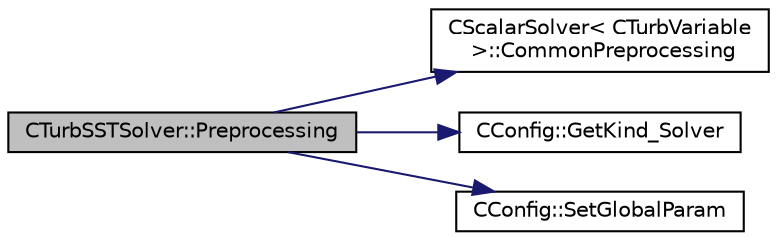 digraph "CTurbSSTSolver::Preprocessing"
{
 // LATEX_PDF_SIZE
  edge [fontname="Helvetica",fontsize="10",labelfontname="Helvetica",labelfontsize="10"];
  node [fontname="Helvetica",fontsize="10",shape=record];
  rankdir="LR";
  Node1 [label="CTurbSSTSolver::Preprocessing",height=0.2,width=0.4,color="black", fillcolor="grey75", style="filled", fontcolor="black",tooltip="Restart residual and compute gradients."];
  Node1 -> Node2 [color="midnightblue",fontsize="10",style="solid",fontname="Helvetica"];
  Node2 [label="CScalarSolver\< CTurbVariable\l \>::CommonPreprocessing",height=0.2,width=0.4,color="black", fillcolor="white", style="filled",URL="$classCScalarSolver.html#aa6238dd670ce793d763fc35598b52dcf",tooltip="Gradient and Limiter computation."];
  Node1 -> Node3 [color="midnightblue",fontsize="10",style="solid",fontname="Helvetica"];
  Node3 [label="CConfig::GetKind_Solver",height=0.2,width=0.4,color="black", fillcolor="white", style="filled",URL="$classCConfig.html#a77312cf52a5ba2cc1239b7cee6fce7a7",tooltip="Governing equations of the flow (it can be different from the run time equation)."];
  Node1 -> Node4 [color="midnightblue",fontsize="10",style="solid",fontname="Helvetica"];
  Node4 [label="CConfig::SetGlobalParam",height=0.2,width=0.4,color="black", fillcolor="white", style="filled",URL="$classCConfig.html#a3e3d4022db0b89a83c6c7ab44dd39463",tooltip="Set the global parameters of each simulation for each runtime system."];
}
